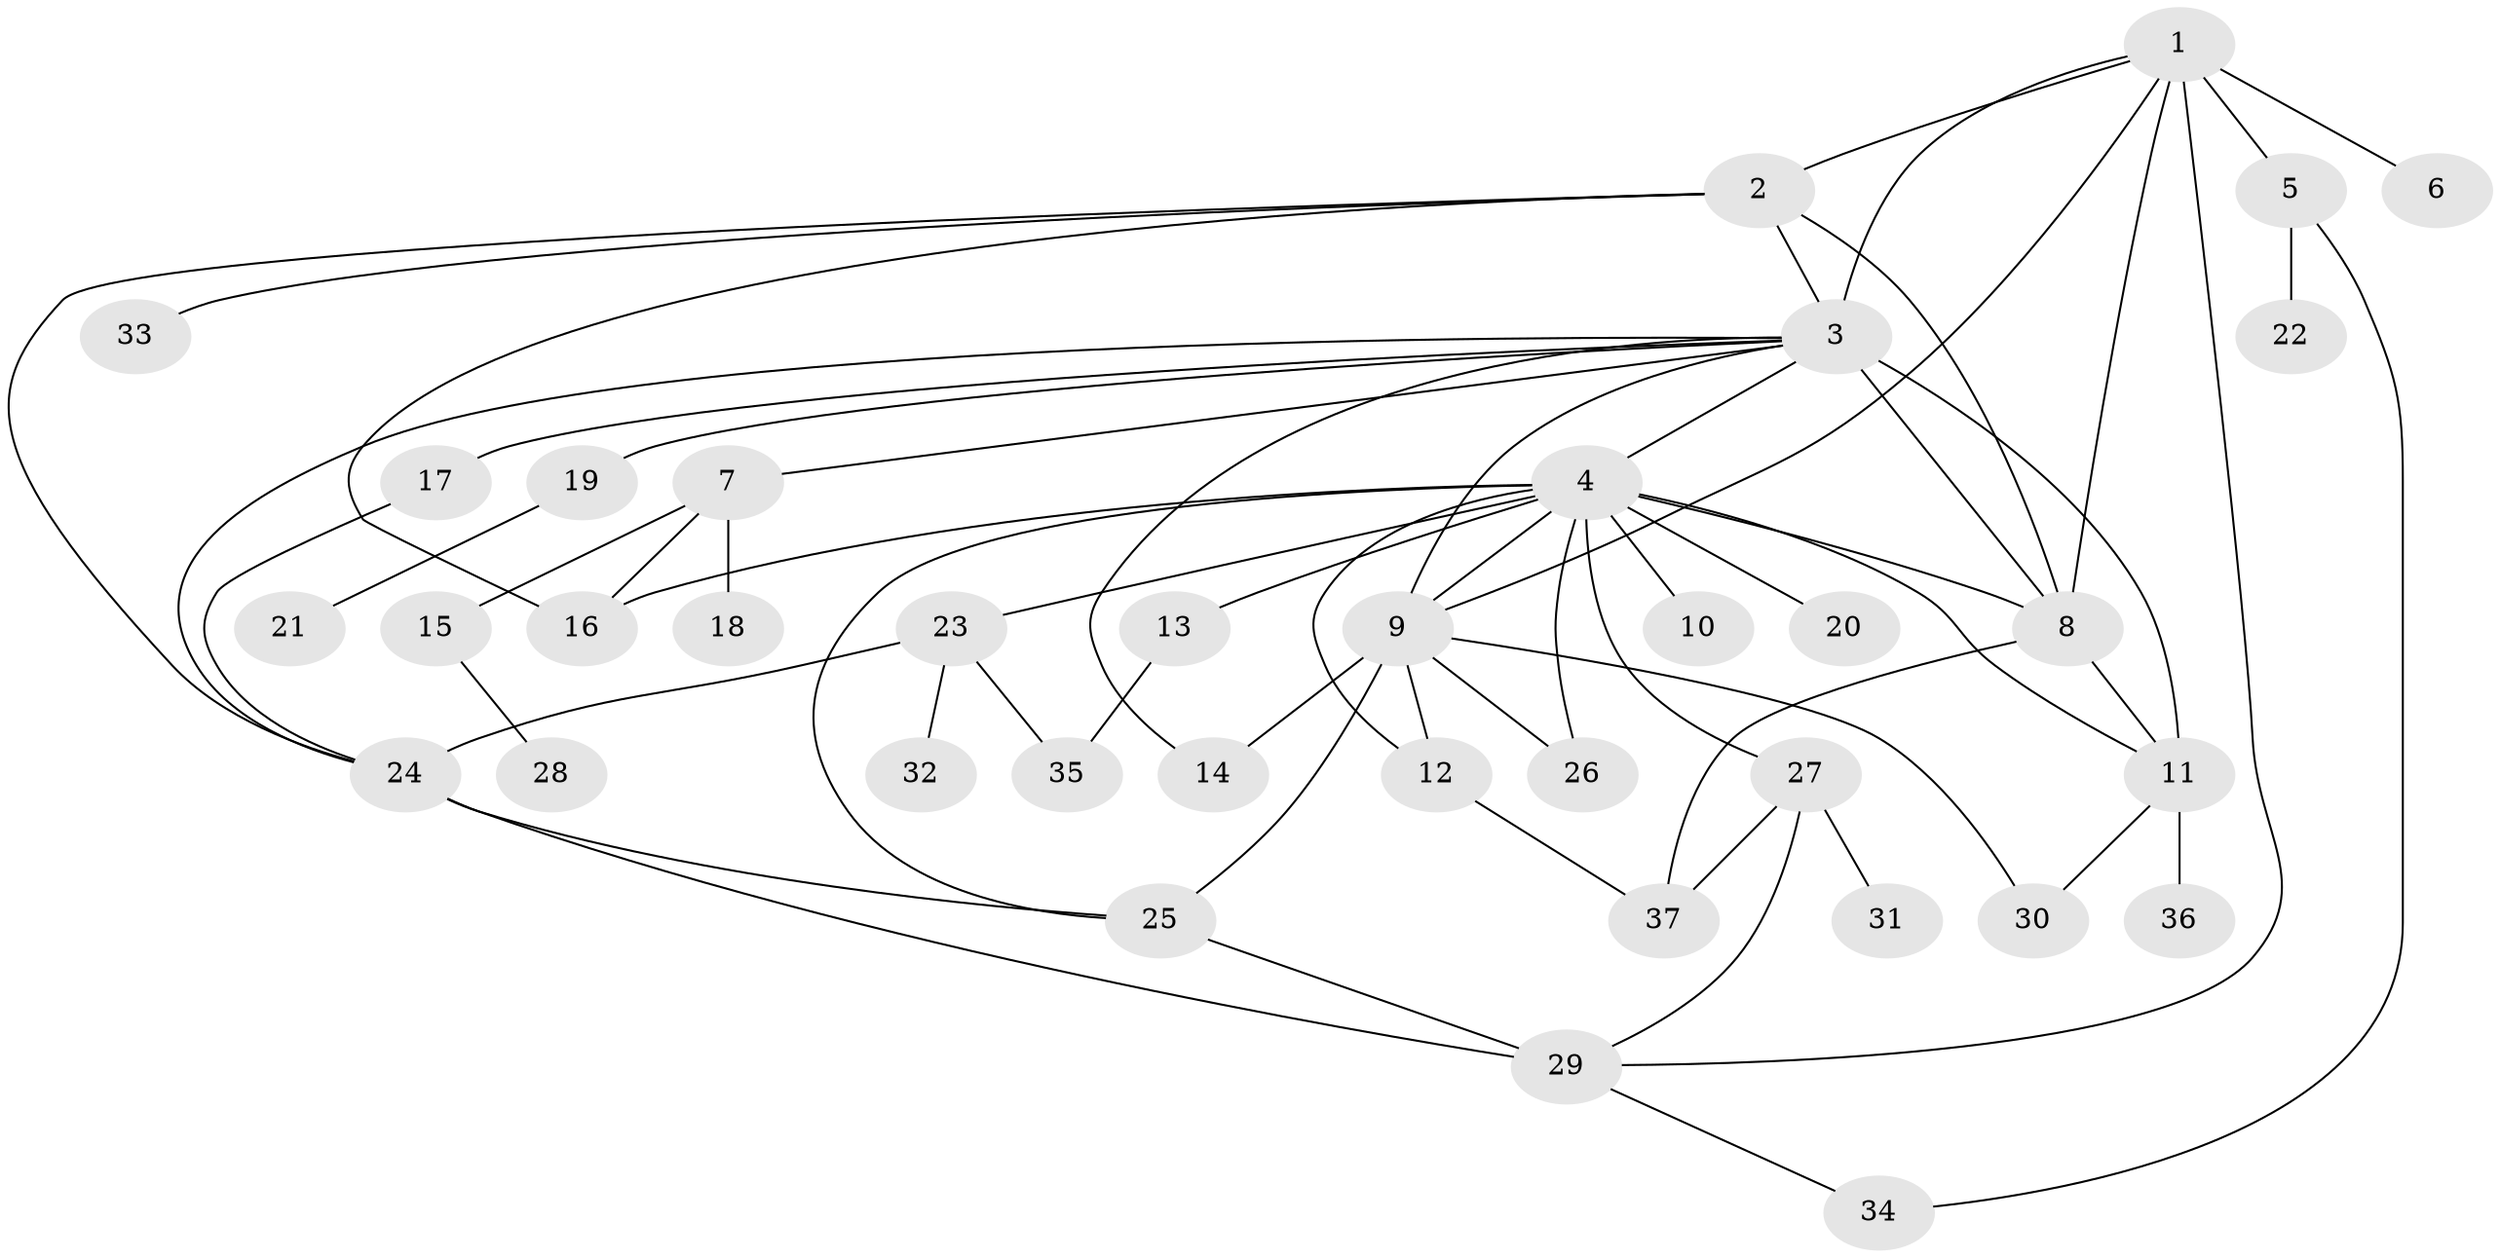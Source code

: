 // original degree distribution, {15: 0.01098901098901099, 6: 0.01098901098901099, 25: 0.01098901098901099, 16: 0.01098901098901099, 4: 0.06593406593406594, 2: 0.16483516483516483, 5: 0.04395604395604396, 8: 0.03296703296703297, 10: 0.01098901098901099, 1: 0.5384615384615384, 3: 0.0989010989010989}
// Generated by graph-tools (version 1.1) at 2025/50/03/04/25 22:50:30]
// undirected, 37 vertices, 62 edges
graph export_dot {
  node [color=gray90,style=filled];
  1;
  2;
  3;
  4;
  5;
  6;
  7;
  8;
  9;
  10;
  11;
  12;
  13;
  14;
  15;
  16;
  17;
  18;
  19;
  20;
  21;
  22;
  23;
  24;
  25;
  26;
  27;
  28;
  29;
  30;
  31;
  32;
  33;
  34;
  35;
  36;
  37;
  1 -- 2 [weight=2.0];
  1 -- 3 [weight=1.0];
  1 -- 5 [weight=1.0];
  1 -- 6 [weight=4.0];
  1 -- 8 [weight=1.0];
  1 -- 9 [weight=1.0];
  1 -- 29 [weight=1.0];
  2 -- 3 [weight=2.0];
  2 -- 8 [weight=1.0];
  2 -- 16 [weight=1.0];
  2 -- 24 [weight=1.0];
  2 -- 33 [weight=2.0];
  3 -- 4 [weight=1.0];
  3 -- 7 [weight=1.0];
  3 -- 8 [weight=1.0];
  3 -- 9 [weight=1.0];
  3 -- 11 [weight=11.0];
  3 -- 14 [weight=1.0];
  3 -- 17 [weight=1.0];
  3 -- 19 [weight=1.0];
  3 -- 24 [weight=1.0];
  4 -- 8 [weight=1.0];
  4 -- 9 [weight=1.0];
  4 -- 10 [weight=3.0];
  4 -- 11 [weight=1.0];
  4 -- 12 [weight=1.0];
  4 -- 13 [weight=1.0];
  4 -- 16 [weight=1.0];
  4 -- 20 [weight=1.0];
  4 -- 23 [weight=1.0];
  4 -- 25 [weight=1.0];
  4 -- 26 [weight=1.0];
  4 -- 27 [weight=1.0];
  5 -- 22 [weight=1.0];
  5 -- 34 [weight=1.0];
  7 -- 15 [weight=1.0];
  7 -- 16 [weight=1.0];
  7 -- 18 [weight=1.0];
  8 -- 11 [weight=1.0];
  8 -- 37 [weight=2.0];
  9 -- 12 [weight=1.0];
  9 -- 14 [weight=1.0];
  9 -- 25 [weight=1.0];
  9 -- 26 [weight=2.0];
  9 -- 30 [weight=1.0];
  11 -- 30 [weight=1.0];
  11 -- 36 [weight=2.0];
  12 -- 37 [weight=1.0];
  13 -- 35 [weight=1.0];
  15 -- 28 [weight=1.0];
  17 -- 24 [weight=1.0];
  19 -- 21 [weight=2.0];
  23 -- 24 [weight=1.0];
  23 -- 32 [weight=1.0];
  23 -- 35 [weight=1.0];
  24 -- 25 [weight=1.0];
  24 -- 29 [weight=2.0];
  25 -- 29 [weight=1.0];
  27 -- 29 [weight=1.0];
  27 -- 31 [weight=1.0];
  27 -- 37 [weight=1.0];
  29 -- 34 [weight=1.0];
}

